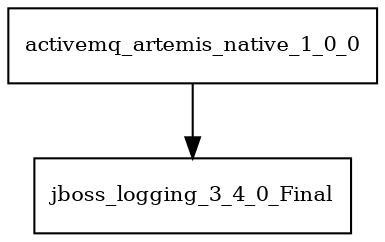 digraph activemq_artemis_native_1_0_0_dependencies {
  node [shape = box, fontsize=10.0];
  activemq_artemis_native_1_0_0 -> jboss_logging_3_4_0_Final;
}
